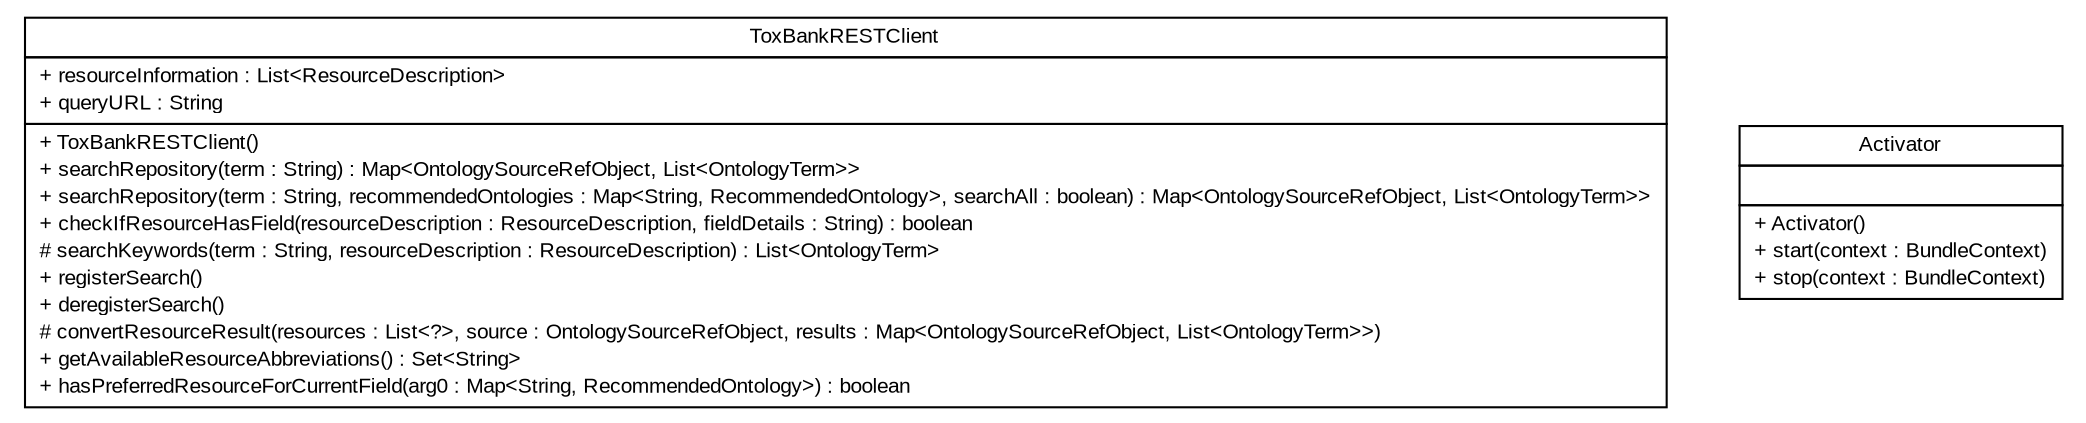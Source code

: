 #!/usr/local/bin/dot
#
# Class diagram 
# Generated by UmlGraph version 4.6 (http://www.spinellis.gr/sw/umlgraph)
#

digraph G {
	edge [fontname="arial",fontsize=10,labelfontname="arial",labelfontsize=10];
	node [fontname="arial",fontsize=10,shape=plaintext];
	// net.toxbank.isa.creator.plugin.ToxBankRESTClient
	c0 [label=<<table border="0" cellborder="1" cellspacing="0" cellpadding="2" port="p" href="./ToxBankRESTClient.html">
		<tr><td><table border="0" cellspacing="0" cellpadding="1">
			<tr><td> ToxBankRESTClient </td></tr>
		</table></td></tr>
		<tr><td><table border="0" cellspacing="0" cellpadding="1">
			<tr><td align="left"> + resourceInformation : List&lt;ResourceDescription&gt; </td></tr>
			<tr><td align="left"> + queryURL : String </td></tr>
		</table></td></tr>
		<tr><td><table border="0" cellspacing="0" cellpadding="1">
			<tr><td align="left"> + ToxBankRESTClient() </td></tr>
			<tr><td align="left"> + searchRepository(term : String) : Map&lt;OntologySourceRefObject, List&lt;OntologyTerm&gt;&gt; </td></tr>
			<tr><td align="left"> + searchRepository(term : String, recommendedOntologies : Map&lt;String, RecommendedOntology&gt;, searchAll : boolean) : Map&lt;OntologySourceRefObject, List&lt;OntologyTerm&gt;&gt; </td></tr>
			<tr><td align="left"> + checkIfResourceHasField(resourceDescription : ResourceDescription, fieldDetails : String) : boolean </td></tr>
			<tr><td align="left"> # searchKeywords(term : String, resourceDescription : ResourceDescription) : List&lt;OntologyTerm&gt; </td></tr>
			<tr><td align="left"> + registerSearch() </td></tr>
			<tr><td align="left"> + deregisterSearch() </td></tr>
			<tr><td align="left"> # convertResourceResult(resources : List&lt;?&gt;, source : OntologySourceRefObject, results : Map&lt;OntologySourceRefObject, List&lt;OntologyTerm&gt;&gt;) </td></tr>
			<tr><td align="left"> + getAvailableResourceAbbreviations() : Set&lt;String&gt; </td></tr>
			<tr><td align="left"> + hasPreferredResourceForCurrentField(arg0 : Map&lt;String, RecommendedOntology&gt;) : boolean </td></tr>
		</table></td></tr>
		</table>>, fontname="arial", fontcolor="black", fontsize=10.0];
	// net.toxbank.isa.creator.plugin.Activator
	c1 [label=<<table border="0" cellborder="1" cellspacing="0" cellpadding="2" port="p" href="./Activator.html">
		<tr><td><table border="0" cellspacing="0" cellpadding="1">
			<tr><td> Activator </td></tr>
		</table></td></tr>
		<tr><td><table border="0" cellspacing="0" cellpadding="1">
			<tr><td align="left">  </td></tr>
		</table></td></tr>
		<tr><td><table border="0" cellspacing="0" cellpadding="1">
			<tr><td align="left"> + Activator() </td></tr>
			<tr><td align="left"> + start(context : BundleContext) </td></tr>
			<tr><td align="left"> + stop(context : BundleContext) </td></tr>
		</table></td></tr>
		</table>>, fontname="arial", fontcolor="black", fontsize=10.0];
}

